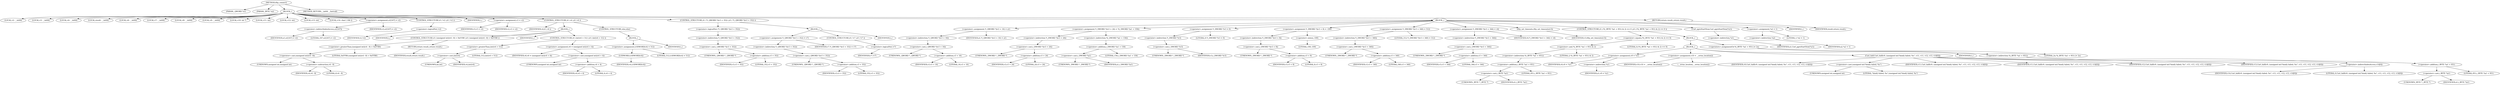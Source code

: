 digraph tftp_connect {  
"1000114" [label = "(METHOD,tftp_connect)" ]
"1000115" [label = "(PARAM,_QWORD *a1)" ]
"1000116" [label = "(PARAM,_BYTE *a2)" ]
"1000117" [label = "(BLOCK,,)" ]
"1000118" [label = "(LOCAL,v2: __int64)" ]
"1000119" [label = "(LOCAL,v3: __int64)" ]
"1000120" [label = "(LOCAL,v4: __int64)" ]
"1000121" [label = "(LOCAL,result: __int64)" ]
"1000122" [label = "(LOCAL,v6: __int64)" ]
"1000123" [label = "(LOCAL,v7: __int64)" ]
"1000124" [label = "(LOCAL,v8: __int64)" ]
"1000125" [label = "(LOCAL,v9: __int64)" ]
"1000126" [label = "(LOCAL,v10: int *)" ]
"1000127" [label = "(LOCAL,v11: int)" ]
"1000128" [label = "(LOCAL,v12: int)" ]
"1000129" [label = "(LOCAL,v13: int)" ]
"1000130" [label = "(LOCAL,v14: char [ 184 ])" ]
"1000131" [label = "(<operator>.assignment,a1[167] = v2)" ]
"1000132" [label = "(<operator>.indirectIndexAccess,a1[167])" ]
"1000133" [label = "(IDENTIFIER,a1,a1[167] = v2)" ]
"1000134" [label = "(LITERAL,167,a1[167] = v2)" ]
"1000135" [label = "(IDENTIFIER,v2,a1[167] = v2)" ]
"1000136" [label = "(CONTROL_STRUCTURE,if ( !v2 ),if ( !v2 ))" ]
"1000137" [label = "(<operator>.logicalNot,!v2)" ]
"1000138" [label = "(IDENTIFIER,v2,!v2)" ]
"1000139" [label = "(IDENTIFIER,L,)" ]
"1000140" [label = "(<operator>.assignment,v3 = v2)" ]
"1000141" [label = "(IDENTIFIER,v3,v3 = v2)" ]
"1000142" [label = "(IDENTIFIER,v2,v3 = v2)" ]
"1000143" [label = "(CONTROL_STRUCTURE,if ( v4 ),if ( v4 ))" ]
"1000144" [label = "(IDENTIFIER,v4,if ( v4 ))" ]
"1000145" [label = "(BLOCK,,)" ]
"1000146" [label = "(IDENTIFIER,L,)" ]
"1000147" [label = "(CONTROL_STRUCTURE,if ( (unsigned int)(v4 - 8) > 0xFFB0 ),if ( (unsigned int)(v4 - 8) > 0xFFB0 ))" ]
"1000148" [label = "(<operator>.greaterThan,(unsigned int)(v4 - 8) > 0xFFB0)" ]
"1000149" [label = "(<operator>.cast,(unsigned int)(v4 - 8))" ]
"1000150" [label = "(UNKNOWN,unsigned int,unsigned int)" ]
"1000151" [label = "(<operator>.subtraction,v4 - 8)" ]
"1000152" [label = "(IDENTIFIER,v4,v4 - 8)" ]
"1000153" [label = "(LITERAL,8,v4 - 8)" ]
"1000154" [label = "(LITERAL,0xFFB0,(unsigned int)(v4 - 8) > 0xFFB0)" ]
"1000155" [label = "(RETURN,return result;,return result;)" ]
"1000156" [label = "(IDENTIFIER,result,return result;)" ]
"1000157" [label = "(IDENTIFIER,L,)" ]
"1000158" [label = "(CONTROL_STRUCTURE,if ( (int)v4 > 512 ),if ( (int)v4 > 512 ))" ]
"1000159" [label = "(<operator>.greaterThan,(int)v4 > 512)" ]
"1000160" [label = "(<operator>.cast,(int)v4)" ]
"1000161" [label = "(UNKNOWN,int,int)" ]
"1000162" [label = "(IDENTIFIER,v4,(int)v4)" ]
"1000163" [label = "(LITERAL,512,(int)v4 > 512)" ]
"1000164" [label = "(<operator>.assignment,v6 = (unsigned int)(v4 + 4))" ]
"1000165" [label = "(IDENTIFIER,v6,v6 = (unsigned int)(v4 + 4))" ]
"1000166" [label = "(<operator>.cast,(unsigned int)(v4 + 4))" ]
"1000167" [label = "(UNKNOWN,unsigned int,unsigned int)" ]
"1000168" [label = "(<operator>.addition,v4 + 4)" ]
"1000169" [label = "(IDENTIFIER,v4,v4 + 4)" ]
"1000170" [label = "(LITERAL,4,v4 + 4)" ]
"1000171" [label = "(CONTROL_STRUCTURE,else,else)" ]
"1000172" [label = "(BLOCK,,)" ]
"1000173" [label = "(<operator>.assignment,LODWORD(v4) = 512)" ]
"1000174" [label = "(LODWORD,LODWORD(v4))" ]
"1000175" [label = "(IDENTIFIER,v4,LODWORD(v4))" ]
"1000176" [label = "(LITERAL,512,LODWORD(v4) = 512)" ]
"1000177" [label = "(IDENTIFIER,L,)" ]
"1000178" [label = "(CONTROL_STRUCTURE,if ( !*(_QWORD *)(v3 + 352) ),if ( !*(_QWORD *)(v3 + 352) ))" ]
"1000179" [label = "(<operator>.logicalNot,!*(_QWORD *)(v3 + 352))" ]
"1000180" [label = "(<operator>.indirection,*(_QWORD *)(v3 + 352))" ]
"1000181" [label = "(<operator>.cast,(_QWORD *)(v3 + 352))" ]
"1000182" [label = "(UNKNOWN,_QWORD *,_QWORD *)" ]
"1000183" [label = "(<operator>.addition,v3 + 352)" ]
"1000184" [label = "(IDENTIFIER,v3,v3 + 352)" ]
"1000185" [label = "(LITERAL,352,v3 + 352)" ]
"1000186" [label = "(BLOCK,,)" ]
"1000187" [label = "(<operator>.assignment,*(_QWORD *)(v3 + 352) = v7)" ]
"1000188" [label = "(<operator>.indirection,*(_QWORD *)(v3 + 352))" ]
"1000189" [label = "(<operator>.cast,(_QWORD *)(v3 + 352))" ]
"1000190" [label = "(UNKNOWN,_QWORD *,_QWORD *)" ]
"1000191" [label = "(<operator>.addition,v3 + 352)" ]
"1000192" [label = "(IDENTIFIER,v3,v3 + 352)" ]
"1000193" [label = "(LITERAL,352,v3 + 352)" ]
"1000194" [label = "(IDENTIFIER,v7,*(_QWORD *)(v3 + 352) = v7)" ]
"1000195" [label = "(CONTROL_STRUCTURE,if ( !v7 ),if ( !v7 ))" ]
"1000196" [label = "(<operator>.logicalNot,!v7)" ]
"1000197" [label = "(IDENTIFIER,v7,!v7)" ]
"1000198" [label = "(IDENTIFIER,L,)" ]
"1000199" [label = "(BLOCK,,)" ]
"1000200" [label = "(<operator>.assignment,*(_QWORD *)(v3 + 16) = a1)" ]
"1000201" [label = "(<operator>.indirection,*(_QWORD *)(v3 + 16))" ]
"1000202" [label = "(<operator>.cast,(_QWORD *)(v3 + 16))" ]
"1000203" [label = "(UNKNOWN,_QWORD *,_QWORD *)" ]
"1000204" [label = "(<operator>.addition,v3 + 16)" ]
"1000205" [label = "(IDENTIFIER,v3,v3 + 16)" ]
"1000206" [label = "(LITERAL,16,v3 + 16)" ]
"1000207" [label = "(IDENTIFIER,a1,*(_QWORD *)(v3 + 16) = a1)" ]
"1000208" [label = "(<operator>.assignment,*(_DWORD *)(v3 + 24) = *((_DWORD *)a1 + 156))" ]
"1000209" [label = "(<operator>.indirection,*(_DWORD *)(v3 + 24))" ]
"1000210" [label = "(<operator>.cast,(_DWORD *)(v3 + 24))" ]
"1000211" [label = "(UNKNOWN,_DWORD *,_DWORD *)" ]
"1000212" [label = "(<operator>.addition,v3 + 24)" ]
"1000213" [label = "(IDENTIFIER,v3,v3 + 24)" ]
"1000214" [label = "(LITERAL,24,v3 + 24)" ]
"1000215" [label = "(<operator>.indirection,*((_DWORD *)a1 + 156))" ]
"1000216" [label = "(<operator>.addition,(_DWORD *)a1 + 156)" ]
"1000217" [label = "(<operator>.cast,(_DWORD *)a1)" ]
"1000218" [label = "(UNKNOWN,_DWORD *,_DWORD *)" ]
"1000219" [label = "(IDENTIFIER,a1,(_DWORD *)a1)" ]
"1000220" [label = "(LITERAL,156,(_DWORD *)a1 + 156)" ]
"1000221" [label = "(<operator>.assignment,*(_DWORD *)v3 = 0)" ]
"1000222" [label = "(<operator>.indirection,*(_DWORD *)v3)" ]
"1000223" [label = "(<operator>.cast,(_DWORD *)v3)" ]
"1000224" [label = "(UNKNOWN,_DWORD *,_DWORD *)" ]
"1000225" [label = "(IDENTIFIER,v3,(_DWORD *)v3)" ]
"1000226" [label = "(LITERAL,0,*(_DWORD *)v3 = 0)" ]
"1000227" [label = "(<operator>.assignment,*(_DWORD *)(v3 + 8) = -100)" ]
"1000228" [label = "(<operator>.indirection,*(_DWORD *)(v3 + 8))" ]
"1000229" [label = "(<operator>.cast,(_DWORD *)(v3 + 8))" ]
"1000230" [label = "(UNKNOWN,_DWORD *,_DWORD *)" ]
"1000231" [label = "(<operator>.addition,v3 + 8)" ]
"1000232" [label = "(IDENTIFIER,v3,v3 + 8)" ]
"1000233" [label = "(LITERAL,8,v3 + 8)" ]
"1000234" [label = "(<operator>.minus,-100)" ]
"1000235" [label = "(LITERAL,100,-100)" ]
"1000236" [label = "(<operator>.assignment,*(_DWORD *)(v3 + 340) = 512)" ]
"1000237" [label = "(<operator>.indirection,*(_DWORD *)(v3 + 340))" ]
"1000238" [label = "(<operator>.cast,(_DWORD *)(v3 + 340))" ]
"1000239" [label = "(UNKNOWN,_DWORD *,_DWORD *)" ]
"1000240" [label = "(<operator>.addition,v3 + 340)" ]
"1000241" [label = "(IDENTIFIER,v3,v3 + 340)" ]
"1000242" [label = "(LITERAL,340,v3 + 340)" ]
"1000243" [label = "(LITERAL,512,*(_DWORD *)(v3 + 340) = 512)" ]
"1000244" [label = "(<operator>.assignment,*(_DWORD *)(v3 + 344) = v4)" ]
"1000245" [label = "(<operator>.indirection,*(_DWORD *)(v3 + 344))" ]
"1000246" [label = "(<operator>.cast,(_DWORD *)(v3 + 344))" ]
"1000247" [label = "(UNKNOWN,_DWORD *,_DWORD *)" ]
"1000248" [label = "(<operator>.addition,v3 + 344)" ]
"1000249" [label = "(IDENTIFIER,v3,v3 + 344)" ]
"1000250" [label = "(LITERAL,344,v3 + 344)" ]
"1000251" [label = "(IDENTIFIER,v4,*(_DWORD *)(v3 + 344) = v4)" ]
"1000252" [label = "(tftp_set_timeouts,tftp_set_timeouts(v3))" ]
"1000253" [label = "(IDENTIFIER,v3,tftp_set_timeouts(v3))" ]
"1000254" [label = "(CONTROL_STRUCTURE,if ( (*((_BYTE *)a1 + 951) & 2) == 0 ),if ( (*((_BYTE *)a1 + 951) & 2) == 0 ))" ]
"1000255" [label = "(<operator>.equals,(*((_BYTE *)a1 + 951) & 2) == 0)" ]
"1000256" [label = "(<operator>.and,*((_BYTE *)a1 + 951) & 2)" ]
"1000257" [label = "(<operator>.indirection,*((_BYTE *)a1 + 951))" ]
"1000258" [label = "(<operator>.addition,(_BYTE *)a1 + 951)" ]
"1000259" [label = "(<operator>.cast,(_BYTE *)a1)" ]
"1000260" [label = "(UNKNOWN,_BYTE *,_BYTE *)" ]
"1000261" [label = "(IDENTIFIER,a1,(_BYTE *)a1)" ]
"1000262" [label = "(LITERAL,951,(_BYTE *)a1 + 951)" ]
"1000263" [label = "(LITERAL,2,*((_BYTE *)a1 + 951) & 2)" ]
"1000264" [label = "(LITERAL,0,(*((_BYTE *)a1 + 951) & 2) == 0)" ]
"1000265" [label = "(BLOCK,,)" ]
"1000266" [label = "(BLOCK,,)" ]
"1000267" [label = "(<operator>.assignment,v9 = *a1)" ]
"1000268" [label = "(IDENTIFIER,v9,v9 = *a1)" ]
"1000269" [label = "(<operator>.indirection,*a1)" ]
"1000270" [label = "(IDENTIFIER,a1,v9 = *a1)" ]
"1000271" [label = "(<operator>.assignment,v10 = __errno_location())" ]
"1000272" [label = "(IDENTIFIER,v10,v10 = __errno_location())" ]
"1000273" [label = "(__errno_location,__errno_location())" ]
"1000274" [label = "(Curl_failf,Curl_failf(v9, (unsigned int)\"bind() failed; %s\", v11, v11, v12, v13, v14[0]))" ]
"1000275" [label = "(IDENTIFIER,v9,Curl_failf(v9, (unsigned int)\"bind() failed; %s\", v11, v11, v12, v13, v14[0]))" ]
"1000276" [label = "(<operator>.cast,(unsigned int)\"bind() failed; %s\")" ]
"1000277" [label = "(UNKNOWN,unsigned int,unsigned int)" ]
"1000278" [label = "(LITERAL,\"bind() failed; %s\",(unsigned int)\"bind() failed; %s\")" ]
"1000279" [label = "(IDENTIFIER,v11,Curl_failf(v9, (unsigned int)\"bind() failed; %s\", v11, v11, v12, v13, v14[0]))" ]
"1000280" [label = "(IDENTIFIER,v11,Curl_failf(v9, (unsigned int)\"bind() failed; %s\", v11, v11, v12, v13, v14[0]))" ]
"1000281" [label = "(IDENTIFIER,v12,Curl_failf(v9, (unsigned int)\"bind() failed; %s\", v11, v11, v12, v13, v14[0]))" ]
"1000282" [label = "(IDENTIFIER,v13,Curl_failf(v9, (unsigned int)\"bind() failed; %s\", v11, v11, v12, v13, v14[0]))" ]
"1000283" [label = "(<operator>.indirectIndexAccess,v14[0])" ]
"1000284" [label = "(IDENTIFIER,v14,Curl_failf(v9, (unsigned int)\"bind() failed; %s\", v11, v11, v12, v13, v14[0]))" ]
"1000285" [label = "(LITERAL,0,Curl_failf(v9, (unsigned int)\"bind() failed; %s\", v11, v11, v12, v13, v14[0]))" ]
"1000286" [label = "(IDENTIFIER,L,)" ]
"1000287" [label = "(<operators>.assignmentOr,*((_BYTE *)a1 + 951) |= 2u)" ]
"1000288" [label = "(<operator>.indirection,*((_BYTE *)a1 + 951))" ]
"1000289" [label = "(<operator>.addition,(_BYTE *)a1 + 951)" ]
"1000290" [label = "(<operator>.cast,(_BYTE *)a1)" ]
"1000291" [label = "(UNKNOWN,_BYTE *,_BYTE *)" ]
"1000292" [label = "(IDENTIFIER,a1,(_BYTE *)a1)" ]
"1000293" [label = "(LITERAL,951,(_BYTE *)a1 + 951)" ]
"1000294" [label = "(LITERAL,2u,*((_BYTE *)a1 + 951) |= 2u)" ]
"1000295" [label = "(Curl_pgrsStartNow,Curl_pgrsStartNow(*a1))" ]
"1000296" [label = "(<operator>.indirection,*a1)" ]
"1000297" [label = "(IDENTIFIER,a1,Curl_pgrsStartNow(*a1))" ]
"1000298" [label = "(<operator>.assignment,*a2 = 1)" ]
"1000299" [label = "(<operator>.indirection,*a2)" ]
"1000300" [label = "(IDENTIFIER,a2,*a2 = 1)" ]
"1000301" [label = "(LITERAL,1,*a2 = 1)" ]
"1000302" [label = "(IDENTIFIER,L,)" ]
"1000303" [label = "(RETURN,return result;,return result;)" ]
"1000304" [label = "(IDENTIFIER,result,return result;)" ]
"1000305" [label = "(METHOD_RETURN,__int64 __fastcall)" ]
  "1000114" -> "1000115" 
  "1000114" -> "1000116" 
  "1000114" -> "1000117" 
  "1000114" -> "1000305" 
  "1000117" -> "1000118" 
  "1000117" -> "1000119" 
  "1000117" -> "1000120" 
  "1000117" -> "1000121" 
  "1000117" -> "1000122" 
  "1000117" -> "1000123" 
  "1000117" -> "1000124" 
  "1000117" -> "1000125" 
  "1000117" -> "1000126" 
  "1000117" -> "1000127" 
  "1000117" -> "1000128" 
  "1000117" -> "1000129" 
  "1000117" -> "1000130" 
  "1000117" -> "1000131" 
  "1000117" -> "1000136" 
  "1000117" -> "1000139" 
  "1000117" -> "1000140" 
  "1000117" -> "1000143" 
  "1000117" -> "1000178" 
  "1000117" -> "1000199" 
  "1000117" -> "1000303" 
  "1000131" -> "1000132" 
  "1000131" -> "1000135" 
  "1000132" -> "1000133" 
  "1000132" -> "1000134" 
  "1000136" -> "1000137" 
  "1000137" -> "1000138" 
  "1000140" -> "1000141" 
  "1000140" -> "1000142" 
  "1000143" -> "1000144" 
  "1000143" -> "1000145" 
  "1000143" -> "1000171" 
  "1000145" -> "1000146" 
  "1000145" -> "1000147" 
  "1000145" -> "1000157" 
  "1000145" -> "1000158" 
  "1000147" -> "1000148" 
  "1000147" -> "1000155" 
  "1000148" -> "1000149" 
  "1000148" -> "1000154" 
  "1000149" -> "1000150" 
  "1000149" -> "1000151" 
  "1000151" -> "1000152" 
  "1000151" -> "1000153" 
  "1000155" -> "1000156" 
  "1000158" -> "1000159" 
  "1000158" -> "1000164" 
  "1000159" -> "1000160" 
  "1000159" -> "1000163" 
  "1000160" -> "1000161" 
  "1000160" -> "1000162" 
  "1000164" -> "1000165" 
  "1000164" -> "1000166" 
  "1000166" -> "1000167" 
  "1000166" -> "1000168" 
  "1000168" -> "1000169" 
  "1000168" -> "1000170" 
  "1000171" -> "1000172" 
  "1000172" -> "1000173" 
  "1000172" -> "1000177" 
  "1000173" -> "1000174" 
  "1000173" -> "1000176" 
  "1000174" -> "1000175" 
  "1000178" -> "1000179" 
  "1000178" -> "1000186" 
  "1000179" -> "1000180" 
  "1000180" -> "1000181" 
  "1000181" -> "1000182" 
  "1000181" -> "1000183" 
  "1000183" -> "1000184" 
  "1000183" -> "1000185" 
  "1000186" -> "1000187" 
  "1000186" -> "1000195" 
  "1000186" -> "1000198" 
  "1000187" -> "1000188" 
  "1000187" -> "1000194" 
  "1000188" -> "1000189" 
  "1000189" -> "1000190" 
  "1000189" -> "1000191" 
  "1000191" -> "1000192" 
  "1000191" -> "1000193" 
  "1000195" -> "1000196" 
  "1000196" -> "1000197" 
  "1000199" -> "1000200" 
  "1000199" -> "1000208" 
  "1000199" -> "1000221" 
  "1000199" -> "1000227" 
  "1000199" -> "1000236" 
  "1000199" -> "1000244" 
  "1000199" -> "1000252" 
  "1000199" -> "1000254" 
  "1000199" -> "1000295" 
  "1000199" -> "1000298" 
  "1000199" -> "1000302" 
  "1000200" -> "1000201" 
  "1000200" -> "1000207" 
  "1000201" -> "1000202" 
  "1000202" -> "1000203" 
  "1000202" -> "1000204" 
  "1000204" -> "1000205" 
  "1000204" -> "1000206" 
  "1000208" -> "1000209" 
  "1000208" -> "1000215" 
  "1000209" -> "1000210" 
  "1000210" -> "1000211" 
  "1000210" -> "1000212" 
  "1000212" -> "1000213" 
  "1000212" -> "1000214" 
  "1000215" -> "1000216" 
  "1000216" -> "1000217" 
  "1000216" -> "1000220" 
  "1000217" -> "1000218" 
  "1000217" -> "1000219" 
  "1000221" -> "1000222" 
  "1000221" -> "1000226" 
  "1000222" -> "1000223" 
  "1000223" -> "1000224" 
  "1000223" -> "1000225" 
  "1000227" -> "1000228" 
  "1000227" -> "1000234" 
  "1000228" -> "1000229" 
  "1000229" -> "1000230" 
  "1000229" -> "1000231" 
  "1000231" -> "1000232" 
  "1000231" -> "1000233" 
  "1000234" -> "1000235" 
  "1000236" -> "1000237" 
  "1000236" -> "1000243" 
  "1000237" -> "1000238" 
  "1000238" -> "1000239" 
  "1000238" -> "1000240" 
  "1000240" -> "1000241" 
  "1000240" -> "1000242" 
  "1000244" -> "1000245" 
  "1000244" -> "1000251" 
  "1000245" -> "1000246" 
  "1000246" -> "1000247" 
  "1000246" -> "1000248" 
  "1000248" -> "1000249" 
  "1000248" -> "1000250" 
  "1000252" -> "1000253" 
  "1000254" -> "1000255" 
  "1000254" -> "1000265" 
  "1000255" -> "1000256" 
  "1000255" -> "1000264" 
  "1000256" -> "1000257" 
  "1000256" -> "1000263" 
  "1000257" -> "1000258" 
  "1000258" -> "1000259" 
  "1000258" -> "1000262" 
  "1000259" -> "1000260" 
  "1000259" -> "1000261" 
  "1000265" -> "1000266" 
  "1000265" -> "1000287" 
  "1000266" -> "1000267" 
  "1000266" -> "1000271" 
  "1000266" -> "1000274" 
  "1000266" -> "1000286" 
  "1000267" -> "1000268" 
  "1000267" -> "1000269" 
  "1000269" -> "1000270" 
  "1000271" -> "1000272" 
  "1000271" -> "1000273" 
  "1000274" -> "1000275" 
  "1000274" -> "1000276" 
  "1000274" -> "1000279" 
  "1000274" -> "1000280" 
  "1000274" -> "1000281" 
  "1000274" -> "1000282" 
  "1000274" -> "1000283" 
  "1000276" -> "1000277" 
  "1000276" -> "1000278" 
  "1000283" -> "1000284" 
  "1000283" -> "1000285" 
  "1000287" -> "1000288" 
  "1000287" -> "1000294" 
  "1000288" -> "1000289" 
  "1000289" -> "1000290" 
  "1000289" -> "1000293" 
  "1000290" -> "1000291" 
  "1000290" -> "1000292" 
  "1000295" -> "1000296" 
  "1000296" -> "1000297" 
  "1000298" -> "1000299" 
  "1000298" -> "1000301" 
  "1000299" -> "1000300" 
  "1000303" -> "1000304" 
}
